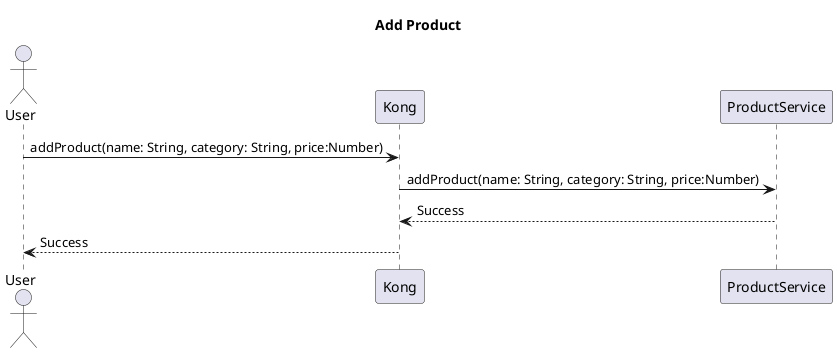 @startuml add-product
title Add Product
actor User

User -> Kong : addProduct(name: String, category: String, price:Number)
Kong -> ProductService : addProduct(name: String, category: String, price:Number)
ProductService --> Kong  :Success
Kong --> User : Success
@enduml